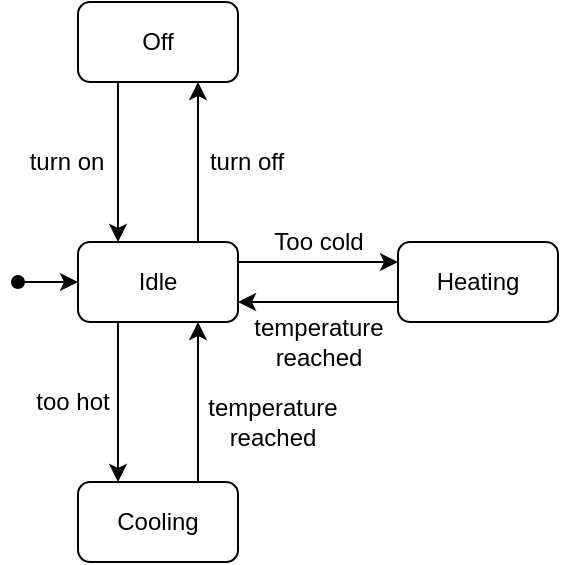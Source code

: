 <mxfile version="11.3.0" type="device" pages="1"><diagram id="Tse9SoqdmY1IVFoYxJU6" name="Page-1"><mxGraphModel dx="766" dy="830" grid="1" gridSize="10" guides="1" tooltips="1" connect="1" arrows="1" fold="1" page="1" pageScale="1" pageWidth="850" pageHeight="1100" math="0" shadow="0"><root><mxCell id="0"/><mxCell id="1" parent="0"/><mxCell id="ObnetZAI74djOUDsho0K-5" value="" style="edgeStyle=orthogonalEdgeStyle;rounded=0;orthogonalLoop=1;jettySize=auto;html=1;exitX=0.25;exitY=1;exitDx=0;exitDy=0;entryX=0.25;entryY=0;entryDx=0;entryDy=0;" edge="1" parent="1" source="ObnetZAI74djOUDsho0K-1" target="ObnetZAI74djOUDsho0K-4"><mxGeometry relative="1" as="geometry"><Array as="points"><mxPoint x="390" y="380"/><mxPoint x="390" y="380"/></Array></mxGeometry></mxCell><mxCell id="ObnetZAI74djOUDsho0K-16" value="turn on" style="text;html=1;resizable=0;points=[];align=center;verticalAlign=middle;labelBackgroundColor=none;" vertex="1" connectable="0" parent="ObnetZAI74djOUDsho0K-5"><mxGeometry x="-0.525" y="15" relative="1" as="geometry"><mxPoint x="-41" y="21" as="offset"/></mxGeometry></mxCell><mxCell id="ObnetZAI74djOUDsho0K-1" value="Off" style="rounded=1;whiteSpace=wrap;html=1;" vertex="1" parent="1"><mxGeometry x="370" y="290" width="80" height="40" as="geometry"/></mxCell><mxCell id="ObnetZAI74djOUDsho0K-7" value="" style="edgeStyle=orthogonalEdgeStyle;rounded=0;orthogonalLoop=1;jettySize=auto;html=1;exitX=0.25;exitY=1;exitDx=0;exitDy=0;entryX=0.25;entryY=0;entryDx=0;entryDy=0;" edge="1" parent="1" source="ObnetZAI74djOUDsho0K-4" target="ObnetZAI74djOUDsho0K-6"><mxGeometry relative="1" as="geometry"/></mxCell><mxCell id="ObnetZAI74djOUDsho0K-19" value="too hot" style="text;html=1;resizable=0;points=[];align=center;verticalAlign=middle;labelBackgroundColor=none;" vertex="1" connectable="0" parent="ObnetZAI74djOUDsho0K-7"><mxGeometry x="0.25" y="-3" relative="1" as="geometry"><mxPoint x="-20" y="-10" as="offset"/></mxGeometry></mxCell><mxCell id="ObnetZAI74djOUDsho0K-9" value="" style="edgeStyle=orthogonalEdgeStyle;rounded=0;orthogonalLoop=1;jettySize=auto;html=1;exitX=1;exitY=0.25;exitDx=0;exitDy=0;entryX=0;entryY=0.25;entryDx=0;entryDy=0;" edge="1" parent="1" source="ObnetZAI74djOUDsho0K-4" target="ObnetZAI74djOUDsho0K-8"><mxGeometry relative="1" as="geometry"/></mxCell><mxCell id="ObnetZAI74djOUDsho0K-13" value="Too cold" style="text;html=1;resizable=0;points=[];align=center;verticalAlign=middle;labelBackgroundColor=none;" vertex="1" connectable="0" parent="ObnetZAI74djOUDsho0K-9"><mxGeometry x="-0.25" y="-3" relative="1" as="geometry"><mxPoint x="10" y="-13" as="offset"/></mxGeometry></mxCell><mxCell id="ObnetZAI74djOUDsho0K-14" style="edgeStyle=orthogonalEdgeStyle;rounded=0;orthogonalLoop=1;jettySize=auto;html=1;exitX=0.75;exitY=0;exitDx=0;exitDy=0;entryX=0.75;entryY=1;entryDx=0;entryDy=0;startArrow=none;startFill=0;" edge="1" parent="1" source="ObnetZAI74djOUDsho0K-4" target="ObnetZAI74djOUDsho0K-1"><mxGeometry relative="1" as="geometry"><Array as="points"><mxPoint x="430" y="380"/><mxPoint x="430" y="380"/></Array></mxGeometry></mxCell><mxCell id="ObnetZAI74djOUDsho0K-15" value="turn off" style="text;html=1;resizable=0;points=[];align=center;verticalAlign=middle;labelBackgroundColor=none;" vertex="1" connectable="0" parent="ObnetZAI74djOUDsho0K-14"><mxGeometry x="0.2" relative="1" as="geometry"><mxPoint x="24" y="8" as="offset"/></mxGeometry></mxCell><mxCell id="ObnetZAI74djOUDsho0K-4" value="Idle" style="rounded=1;whiteSpace=wrap;html=1;" vertex="1" parent="1"><mxGeometry x="370" y="410" width="80" height="40" as="geometry"/></mxCell><mxCell id="ObnetZAI74djOUDsho0K-10" style="edgeStyle=orthogonalEdgeStyle;rounded=0;orthogonalLoop=1;jettySize=auto;html=1;exitX=0;exitY=0.75;exitDx=0;exitDy=0;entryX=1;entryY=0.75;entryDx=0;entryDy=0;" edge="1" parent="1" source="ObnetZAI74djOUDsho0K-8" target="ObnetZAI74djOUDsho0K-4"><mxGeometry relative="1" as="geometry"/></mxCell><mxCell id="ObnetZAI74djOUDsho0K-12" value="temperature&lt;br&gt;reached" style="text;html=1;resizable=0;points=[];align=center;verticalAlign=middle;labelBackgroundColor=none;" vertex="1" connectable="0" parent="ObnetZAI74djOUDsho0K-10"><mxGeometry x="-0.25" y="4" relative="1" as="geometry"><mxPoint x="-10" y="16" as="offset"/></mxGeometry></mxCell><mxCell id="ObnetZAI74djOUDsho0K-8" value="Heating" style="rounded=1;whiteSpace=wrap;html=1;" vertex="1" parent="1"><mxGeometry x="530" y="410" width="80" height="40" as="geometry"/></mxCell><mxCell id="ObnetZAI74djOUDsho0K-17" style="edgeStyle=orthogonalEdgeStyle;rounded=0;orthogonalLoop=1;jettySize=auto;html=1;exitX=0.75;exitY=0;exitDx=0;exitDy=0;entryX=0.75;entryY=1;entryDx=0;entryDy=0;startArrow=none;startFill=0;" edge="1" parent="1" source="ObnetZAI74djOUDsho0K-6" target="ObnetZAI74djOUDsho0K-4"><mxGeometry relative="1" as="geometry"/></mxCell><mxCell id="ObnetZAI74djOUDsho0K-18" value="temperature&lt;br&gt;reached" style="text;html=1;resizable=0;points=[];align=center;verticalAlign=middle;labelBackgroundColor=none;" vertex="1" connectable="0" parent="ObnetZAI74djOUDsho0K-17"><mxGeometry x="-0.25" y="1" relative="1" as="geometry"><mxPoint x="38" as="offset"/></mxGeometry></mxCell><mxCell id="ObnetZAI74djOUDsho0K-6" value="Cooling" style="rounded=1;whiteSpace=wrap;html=1;" vertex="1" parent="1"><mxGeometry x="370" y="530" width="80" height="40" as="geometry"/></mxCell><mxCell id="ObnetZAI74djOUDsho0K-11" value="" style="endArrow=classic;html=1;entryX=0;entryY=0.5;entryDx=0;entryDy=0;startArrow=oval;startFill=1;" edge="1" parent="1" target="ObnetZAI74djOUDsho0K-4"><mxGeometry width="50" height="50" relative="1" as="geometry"><mxPoint x="340" y="430" as="sourcePoint"/><mxPoint x="420" y="590" as="targetPoint"/></mxGeometry></mxCell></root></mxGraphModel></diagram></mxfile>